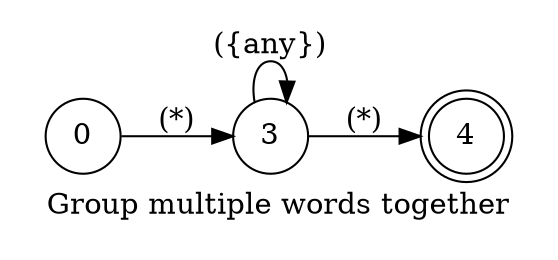 digraph multi_word_token {
    id="multi_word_token";
    label="Group multiple words together";
    lang="en-US";
    langName="English";
    pad="0.2";
    rankdir=LR;
    disableStopWords="true";
    node[shape=doublecircle]; 4;
    node[shape=circle];

    0 -> 3 [label="(*)"];
    3 -> 3 [label="({any})", store=words];
    3 -> 4 [label="(*)"];

    title="Group multiple words together";
    desc="Group multiple words together in one variable meant to be used as alias in other commands";

    examples="
      quote blue car quote,
      quote multi word token quote,
      quote to upper case quote,
      quote to string quote,
      quote to integer quote,
      quote is null quote,
      quote has next quote,
      quote is full quote,
      quote camel case quote,
      quote get string could quote,
      quote get color quote,
      quote really good function quote,
      quote U S A quote,
      quote W H O quote,
      quote F A T O S quote
    ";
}
